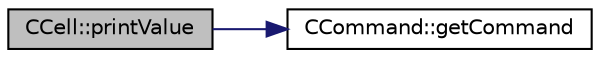 digraph "CCell::printValue"
{
  edge [fontname="Helvetica",fontsize="10",labelfontname="Helvetica",labelfontsize="10"];
  node [fontname="Helvetica",fontsize="10",shape=record];
  rankdir="LR";
  Node1 [label="CCell::printValue",height=0.2,width=0.4,color="black", fillcolor="grey75", style="filled", fontcolor="black"];
  Node1 -> Node2 [color="midnightblue",fontsize="10",style="solid",fontname="Helvetica"];
  Node2 [label="CCommand::getCommand",height=0.2,width=0.4,color="black", fillcolor="white", style="filled",URL="$classCCommand.html#a793d9d37fa03ae331a80c32b1390ca8a"];
}
